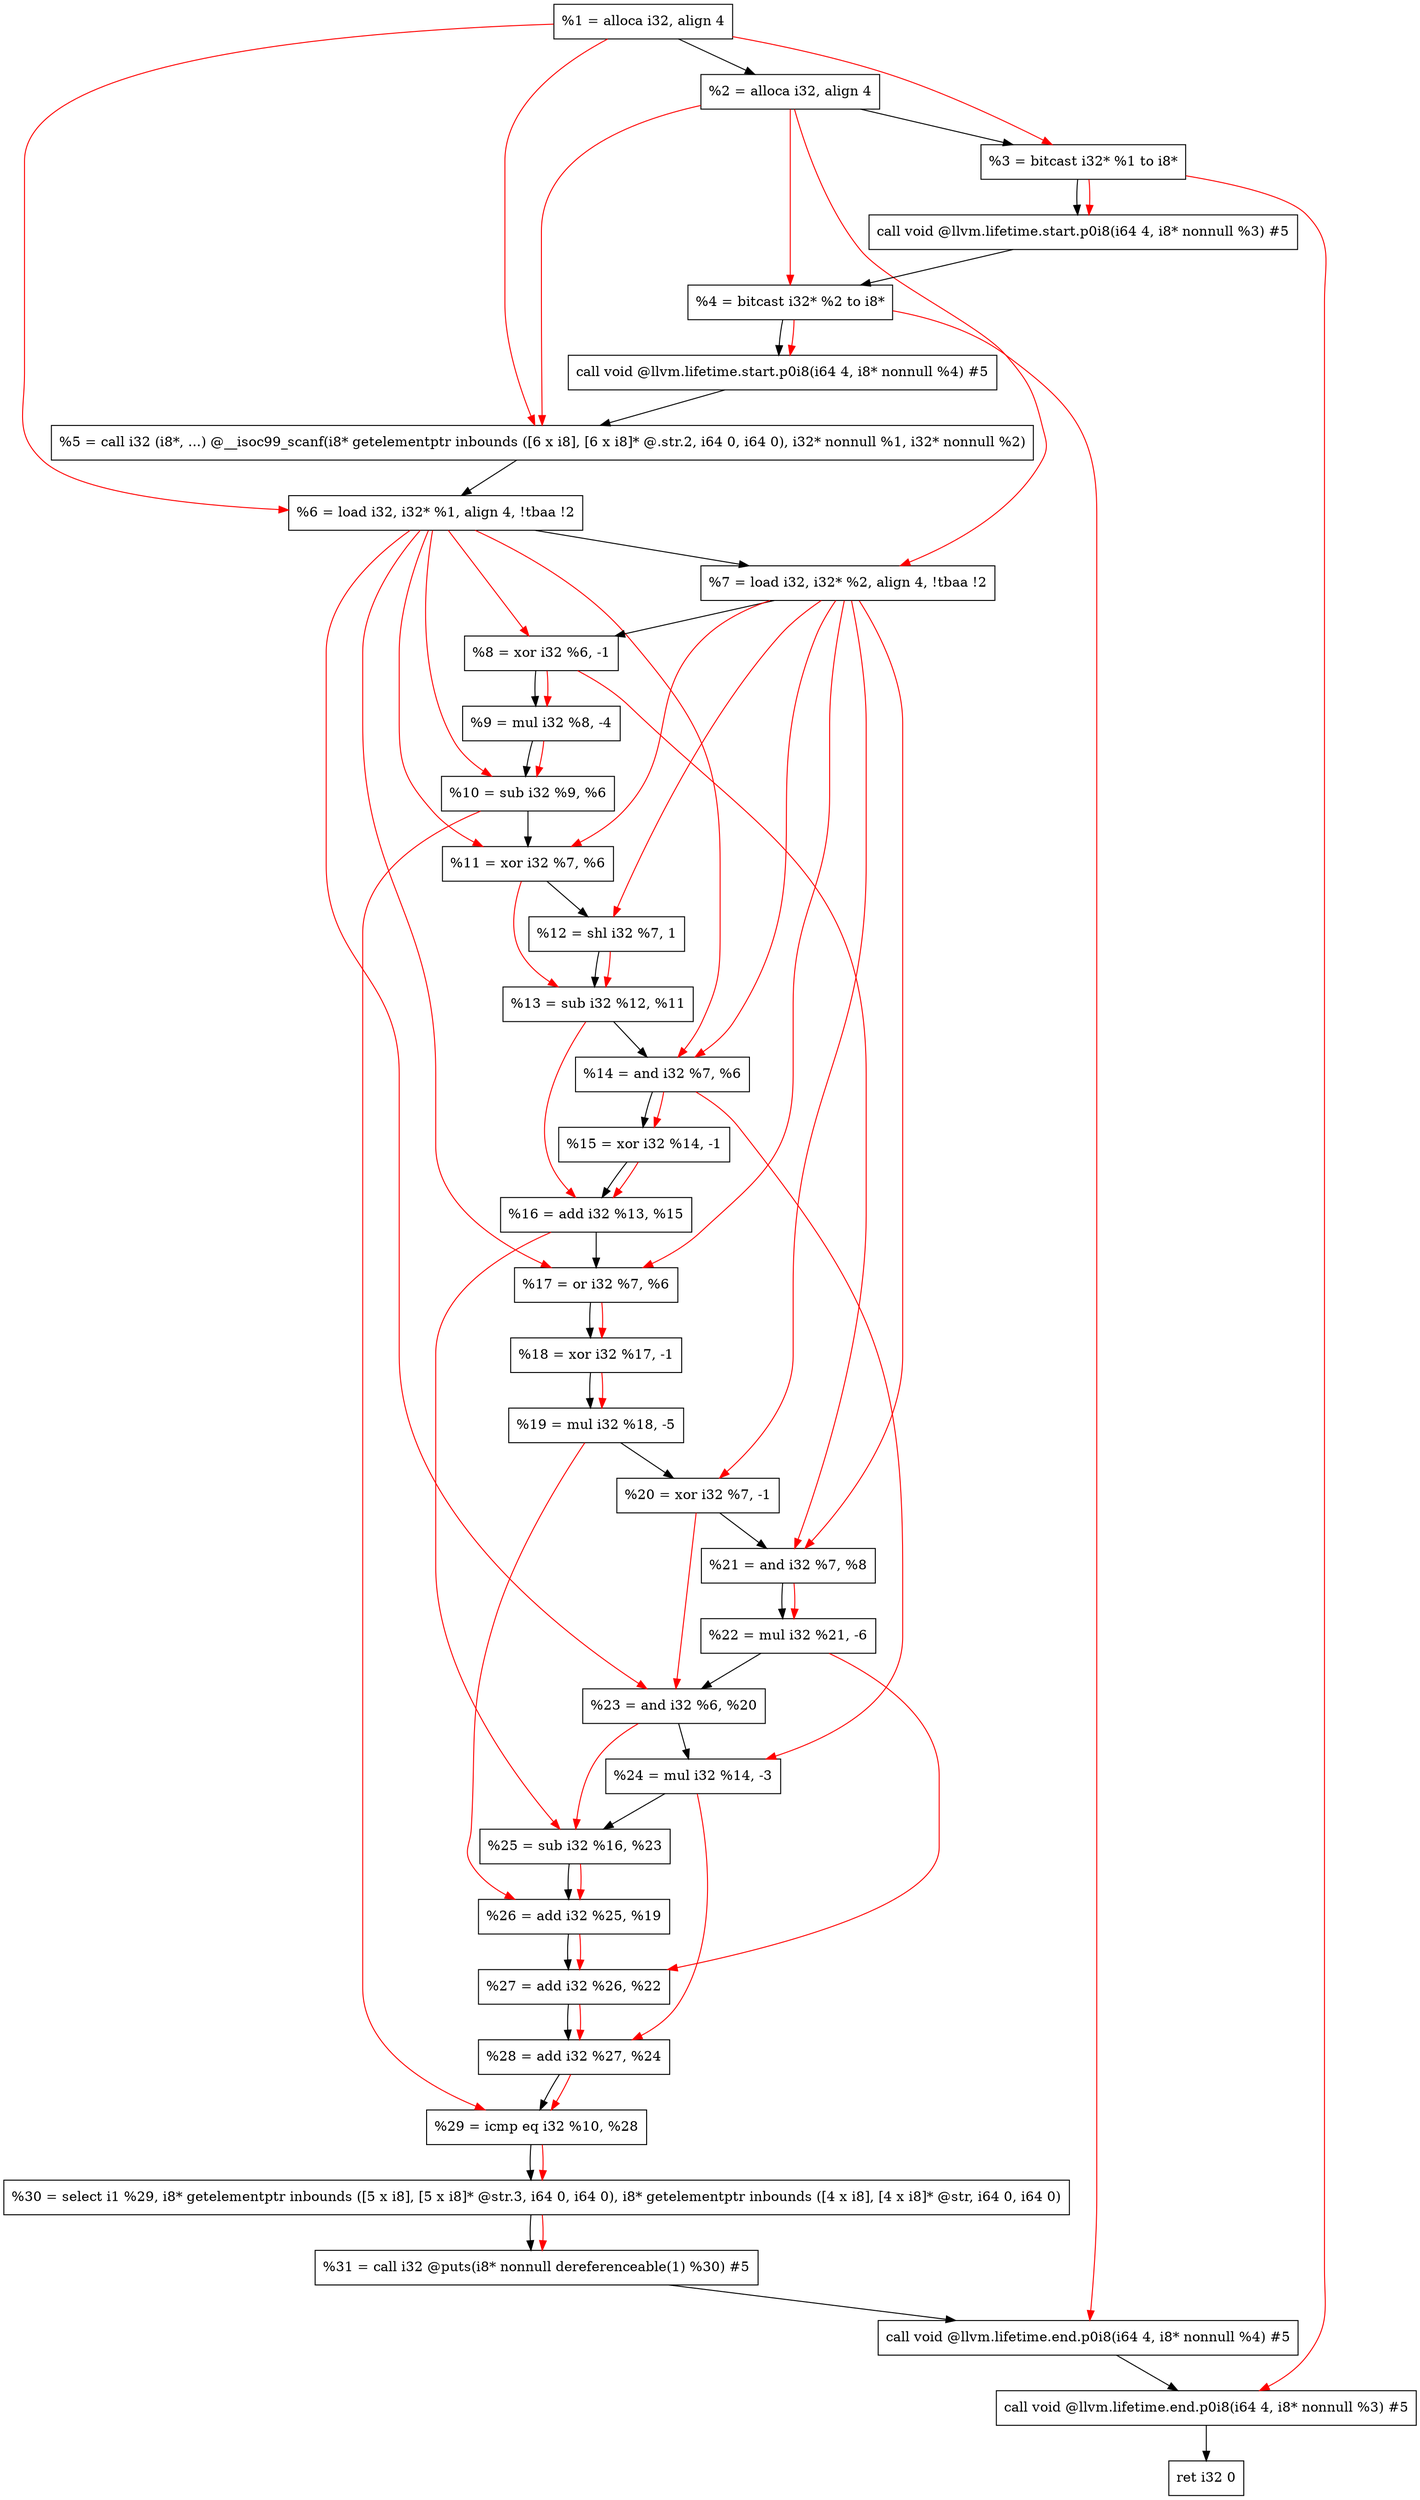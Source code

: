 digraph "DFG for'main' function" {
	Node0x1153c18[shape=record, label="  %1 = alloca i32, align 4"];
	Node0x1153c98[shape=record, label="  %2 = alloca i32, align 4"];
	Node0x1153d28[shape=record, label="  %3 = bitcast i32* %1 to i8*"];
	Node0x1154188[shape=record, label="  call void @llvm.lifetime.start.p0i8(i64 4, i8* nonnull %3) #5"];
	Node0x1154268[shape=record, label="  %4 = bitcast i32* %2 to i8*"];
	Node0x1154388[shape=record, label="  call void @llvm.lifetime.start.p0i8(i64 4, i8* nonnull %4) #5"];
	Node0x11545c0[shape=record, label="  %5 = call i32 (i8*, ...) @__isoc99_scanf(i8* getelementptr inbounds ([6 x i8], [6 x i8]* @.str.2, i64 0, i64 0), i32* nonnull %1, i32* nonnull %2)"];
	Node0x1154678[shape=record, label="  %6 = load i32, i32* %1, align 4, !tbaa !2"];
	Node0x11555e8[shape=record, label="  %7 = load i32, i32* %2, align 4, !tbaa !2"];
	Node0x1155c70[shape=record, label="  %8 = xor i32 %6, -1"];
	Node0x1155ce0[shape=record, label="  %9 = mul i32 %8, -4"];
	Node0x1155d50[shape=record, label="  %10 = sub i32 %9, %6"];
	Node0x1155dc0[shape=record, label="  %11 = xor i32 %7, %6"];
	Node0x1155e30[shape=record, label="  %12 = shl i32 %7, 1"];
	Node0x1155ea0[shape=record, label="  %13 = sub i32 %12, %11"];
	Node0x1155f10[shape=record, label="  %14 = and i32 %7, %6"];
	Node0x1155f80[shape=record, label="  %15 = xor i32 %14, -1"];
	Node0x1155ff0[shape=record, label="  %16 = add i32 %13, %15"];
	Node0x1156060[shape=record, label="  %17 = or i32 %7, %6"];
	Node0x11560d0[shape=record, label="  %18 = xor i32 %17, -1"];
	Node0x1156140[shape=record, label="  %19 = mul i32 %18, -5"];
	Node0x11561b0[shape=record, label="  %20 = xor i32 %7, -1"];
	Node0x1156220[shape=record, label="  %21 = and i32 %7, %8"];
	Node0x1156290[shape=record, label="  %22 = mul i32 %21, -6"];
	Node0x1156300[shape=record, label="  %23 = and i32 %6, %20"];
	Node0x1156370[shape=record, label="  %24 = mul i32 %14, -3"];
	Node0x11563e0[shape=record, label="  %25 = sub i32 %16, %23"];
	Node0x1156450[shape=record, label="  %26 = add i32 %25, %19"];
	Node0x11564c0[shape=record, label="  %27 = add i32 %26, %22"];
	Node0x1156530[shape=record, label="  %28 = add i32 %27, %24"];
	Node0x11565a0[shape=record, label="  %29 = icmp eq i32 %10, %28"];
	Node0x10f49d8[shape=record, label="  %30 = select i1 %29, i8* getelementptr inbounds ([5 x i8], [5 x i8]* @str.3, i64 0, i64 0), i8* getelementptr inbounds ([4 x i8], [4 x i8]* @str, i64 0, i64 0)"];
	Node0x1156630[shape=record, label="  %31 = call i32 @puts(i8* nonnull dereferenceable(1) %30) #5"];
	Node0x1156888[shape=record, label="  call void @llvm.lifetime.end.p0i8(i64 4, i8* nonnull %4) #5"];
	Node0x11569e8[shape=record, label="  call void @llvm.lifetime.end.p0i8(i64 4, i8* nonnull %3) #5"];
	Node0x1156aa8[shape=record, label="  ret i32 0"];
	Node0x1153c18 -> Node0x1153c98;
	Node0x1153c98 -> Node0x1153d28;
	Node0x1153d28 -> Node0x1154188;
	Node0x1154188 -> Node0x1154268;
	Node0x1154268 -> Node0x1154388;
	Node0x1154388 -> Node0x11545c0;
	Node0x11545c0 -> Node0x1154678;
	Node0x1154678 -> Node0x11555e8;
	Node0x11555e8 -> Node0x1155c70;
	Node0x1155c70 -> Node0x1155ce0;
	Node0x1155ce0 -> Node0x1155d50;
	Node0x1155d50 -> Node0x1155dc0;
	Node0x1155dc0 -> Node0x1155e30;
	Node0x1155e30 -> Node0x1155ea0;
	Node0x1155ea0 -> Node0x1155f10;
	Node0x1155f10 -> Node0x1155f80;
	Node0x1155f80 -> Node0x1155ff0;
	Node0x1155ff0 -> Node0x1156060;
	Node0x1156060 -> Node0x11560d0;
	Node0x11560d0 -> Node0x1156140;
	Node0x1156140 -> Node0x11561b0;
	Node0x11561b0 -> Node0x1156220;
	Node0x1156220 -> Node0x1156290;
	Node0x1156290 -> Node0x1156300;
	Node0x1156300 -> Node0x1156370;
	Node0x1156370 -> Node0x11563e0;
	Node0x11563e0 -> Node0x1156450;
	Node0x1156450 -> Node0x11564c0;
	Node0x11564c0 -> Node0x1156530;
	Node0x1156530 -> Node0x11565a0;
	Node0x11565a0 -> Node0x10f49d8;
	Node0x10f49d8 -> Node0x1156630;
	Node0x1156630 -> Node0x1156888;
	Node0x1156888 -> Node0x11569e8;
	Node0x11569e8 -> Node0x1156aa8;
edge [color=red]
	Node0x1153c18 -> Node0x1153d28;
	Node0x1153d28 -> Node0x1154188;
	Node0x1153c98 -> Node0x1154268;
	Node0x1154268 -> Node0x1154388;
	Node0x1153c18 -> Node0x11545c0;
	Node0x1153c98 -> Node0x11545c0;
	Node0x1153c18 -> Node0x1154678;
	Node0x1153c98 -> Node0x11555e8;
	Node0x1154678 -> Node0x1155c70;
	Node0x1155c70 -> Node0x1155ce0;
	Node0x1155ce0 -> Node0x1155d50;
	Node0x1154678 -> Node0x1155d50;
	Node0x11555e8 -> Node0x1155dc0;
	Node0x1154678 -> Node0x1155dc0;
	Node0x11555e8 -> Node0x1155e30;
	Node0x1155e30 -> Node0x1155ea0;
	Node0x1155dc0 -> Node0x1155ea0;
	Node0x11555e8 -> Node0x1155f10;
	Node0x1154678 -> Node0x1155f10;
	Node0x1155f10 -> Node0x1155f80;
	Node0x1155ea0 -> Node0x1155ff0;
	Node0x1155f80 -> Node0x1155ff0;
	Node0x11555e8 -> Node0x1156060;
	Node0x1154678 -> Node0x1156060;
	Node0x1156060 -> Node0x11560d0;
	Node0x11560d0 -> Node0x1156140;
	Node0x11555e8 -> Node0x11561b0;
	Node0x11555e8 -> Node0x1156220;
	Node0x1155c70 -> Node0x1156220;
	Node0x1156220 -> Node0x1156290;
	Node0x1154678 -> Node0x1156300;
	Node0x11561b0 -> Node0x1156300;
	Node0x1155f10 -> Node0x1156370;
	Node0x1155ff0 -> Node0x11563e0;
	Node0x1156300 -> Node0x11563e0;
	Node0x11563e0 -> Node0x1156450;
	Node0x1156140 -> Node0x1156450;
	Node0x1156450 -> Node0x11564c0;
	Node0x1156290 -> Node0x11564c0;
	Node0x11564c0 -> Node0x1156530;
	Node0x1156370 -> Node0x1156530;
	Node0x1155d50 -> Node0x11565a0;
	Node0x1156530 -> Node0x11565a0;
	Node0x11565a0 -> Node0x10f49d8;
	Node0x10f49d8 -> Node0x1156630;
	Node0x1154268 -> Node0x1156888;
	Node0x1153d28 -> Node0x11569e8;
}
